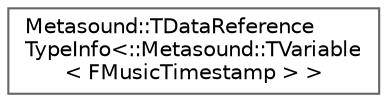 digraph "Graphical Class Hierarchy"
{
 // INTERACTIVE_SVG=YES
 // LATEX_PDF_SIZE
  bgcolor="transparent";
  edge [fontname=Helvetica,fontsize=10,labelfontname=Helvetica,labelfontsize=10];
  node [fontname=Helvetica,fontsize=10,shape=box,height=0.2,width=0.4];
  rankdir="LR";
  Node0 [id="Node000000",label="Metasound::TDataReference\lTypeInfo\<::Metasound::TVariable\l\< FMusicTimestamp \> \>",height=0.2,width=0.4,color="grey40", fillcolor="white", style="filled",URL="$d1/d05/struct_1_1Metasound_1_1TDataReferenceTypeInfo_3_1_1Metasound_1_1TVariable_3_01FMusicTimestamp_01_4_01_4.html",tooltip=" "];
}
